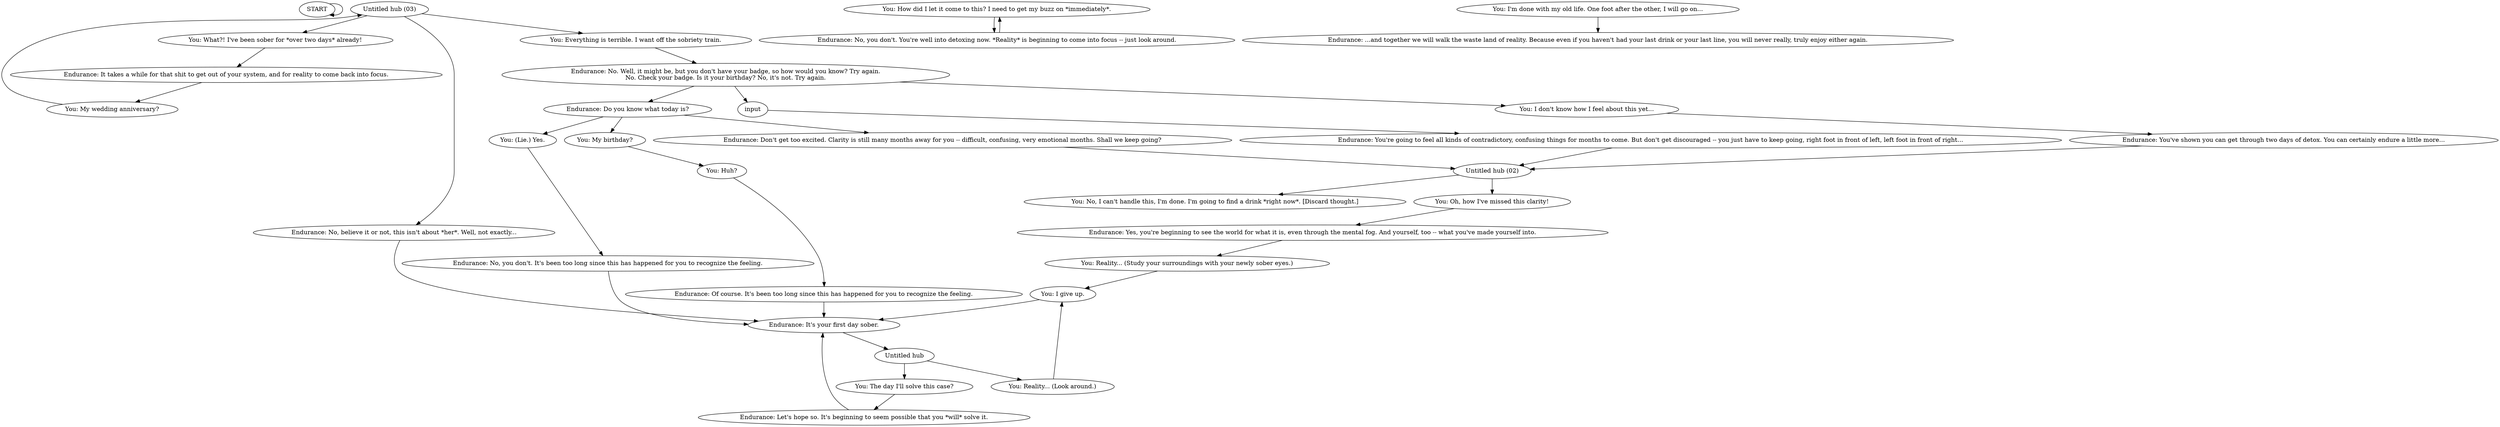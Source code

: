 # THOUGHT / SOBRIETY DAY ONE
# Endurance -- about staying clean. Not an initiation dialogue, but UPON FIXING thought?
# ==================================================
digraph G {
	  0 [label="START"];
	  1 [label="input"];
	  2 [label="You: My wedding anniversary?"];
	  3 [label="You: Reality... (Look around.)"];
	  4 [label="You: What?! I've been sober for *over two days* already!"];
	  5 [label="You: I don't know how I feel about this yet..."];
	  6 [label="You: I give up."];
	  7 [label="Endurance: Yes, you're beginning to see the world for what it is, even through the mental fog. And yourself, too -- what you've made yourself into."];
	  8 [label="Endurance: Don't get too excited. Clarity is still many months away for you -- difficult, confusing, very emotional months. Shall we keep going?"];
	  9 [label="You: Huh?"];
	  10 [label="Endurance: No. Well, it might be, but you don't have your badge, so how would you know? Try again.\nNo. Check your badge. Is it your birthday? No, it's not. Try again."];
	  11 [label="Endurance: You've shown you can get through two days of detox. You can certainly endure a little more..."];
	  12 [label="Endurance: You're going to feel all kinds of contradictory, confusing things for months to come. But don't get discouraged -- you just have to keep going, right foot in front of left, left foot in front of right..."];
	  13 [label="Endurance: Do you know what today is?"];
	  14 [label="You: The day I'll solve this case?"];
	  15 [label="You: How did I let it come to this? I need to get my buzz on *immediately*."];
	  16 [label="You: Reality... (Study your surroundings with your newly sober eyes.)"];
	  17 [label="Untitled hub (03)"];
	  18 [label="Endurance: No, believe it or not, this isn't about *her*. Well, not exactly..."];
	  19 [label="You: Oh, how I've missed this clarity!"];
	  20 [label="You: No, I can't handle this, I'm done. I'm going to find a drink *right now*. [Discard thought.]"];
	  21 [label="You: I'm done with my old life. One foot after the other, I will go on..."];
	  22 [label="Endurance: Let's hope so. It's beginning to seem possible that you *will* solve it."];
	  23 [label="Endurance: No, you don't. You're well into detoxing now. *Reality* is beginning to come into focus -- just look around."];
	  24 [label="Endurance: No, you don't. It's been too long since this has happened for you to recognize the feeling."];
	  25 [label="Untitled hub"];
	  26 [label="You: Everything is terrible. I want off the sobriety train."];
	  27 [label="You: (Lie.) Yes."];
	  28 [label="You: My birthday?"];
	  29 [label="Endurance: It's your first day sober."];
	  30 [label="Endurance: It takes a while for that shit to get out of your system, and for reality to come back into focus."];
	  31 [label="Untitled hub (02)"];
	  32 [label="Endurance: Of course. It's been too long since this has happened for you to recognize the feeling."];
	  33 [label="Endurance: ...and together we will walk the waste land of reality. Because even if you haven't had your last drink or your last line, you will never really, truly enjoy either again."];
	  0 -> 0
	  1 -> 12
	  2 -> 17
	  3 -> 6
	  4 -> 30
	  5 -> 11
	  6 -> 29
	  7 -> 16
	  8 -> 31
	  9 -> 32
	  10 -> 1
	  10 -> 5
	  10 -> 13
	  11 -> 31
	  12 -> 31
	  13 -> 8
	  13 -> 27
	  13 -> 28
	  14 -> 22
	  15 -> 23
	  16 -> 6
	  17 -> 18
	  17 -> 26
	  17 -> 4
	  18 -> 29
	  19 -> 7
	  21 -> 33
	  22 -> 29
	  23 -> 15
	  24 -> 29
	  25 -> 3
	  25 -> 14
	  26 -> 10
	  27 -> 24
	  28 -> 9
	  29 -> 25
	  30 -> 2
	  31 -> 19
	  31 -> 20
	  32 -> 29
}

